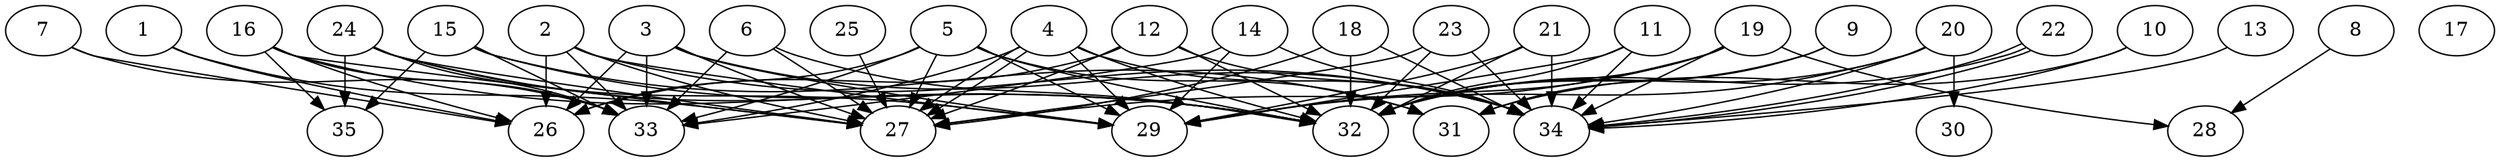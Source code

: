 // DAG automatically generated by daggen at Thu Oct  3 14:05:37 2019
// ./daggen --dot -n 35 --ccr 0.3 --fat 0.9 --regular 0.9 --density 0.6 --mindata 5242880 --maxdata 52428800 
digraph G {
  1 [size="34877440", alpha="0.14", expect_size="10463232"] 
  1 -> 26 [size ="10463232"]
  1 -> 27 [size ="10463232"]
  2 [size="22394880", alpha="0.09", expect_size="6718464"] 
  2 -> 26 [size ="6718464"]
  2 -> 27 [size ="6718464"]
  2 -> 29 [size ="6718464"]
  2 -> 33 [size ="6718464"]
  2 -> 34 [size ="6718464"]
  3 [size="54036480", alpha="0.13", expect_size="16210944"] 
  3 -> 26 [size ="16210944"]
  3 -> 27 [size ="16210944"]
  3 -> 29 [size ="16210944"]
  3 -> 33 [size ="16210944"]
  3 -> 34 [size ="16210944"]
  4 [size="169137493", alpha="0.07", expect_size="50741248"] 
  4 -> 27 [size ="50741248"]
  4 -> 27 [size ="50741248"]
  4 -> 29 [size ="50741248"]
  4 -> 32 [size ="50741248"]
  4 -> 33 [size ="50741248"]
  4 -> 34 [size ="50741248"]
  5 [size="133075627", alpha="0.02", expect_size="39922688"] 
  5 -> 26 [size ="39922688"]
  5 -> 27 [size ="39922688"]
  5 -> 29 [size ="39922688"]
  5 -> 31 [size ="39922688"]
  5 -> 32 [size ="39922688"]
  5 -> 33 [size ="39922688"]
  6 [size="35099307", alpha="0.01", expect_size="10529792"] 
  6 -> 27 [size ="10529792"]
  6 -> 32 [size ="10529792"]
  6 -> 33 [size ="10529792"]
  7 [size="31986347", alpha="0.02", expect_size="9595904"] 
  7 -> 26 [size ="9595904"]
  7 -> 33 [size ="9595904"]
  8 [size="78987947", alpha="0.14", expect_size="23696384"] 
  8 -> 28 [size ="23696384"]
  9 [size="149568853", alpha="0.15", expect_size="44870656"] 
  9 -> 31 [size ="44870656"]
  9 -> 32 [size ="44870656"]
  10 [size="174049280", alpha="0.12", expect_size="52214784"] 
  10 -> 31 [size ="52214784"]
  10 -> 34 [size ="52214784"]
  11 [size="164795733", alpha="0.10", expect_size="49438720"] 
  11 -> 29 [size ="49438720"]
  11 -> 32 [size ="49438720"]
  11 -> 34 [size ="49438720"]
  12 [size="117800960", alpha="0.14", expect_size="35340288"] 
  12 -> 26 [size ="35340288"]
  12 -> 27 [size ="35340288"]
  12 -> 32 [size ="35340288"]
  12 -> 34 [size ="35340288"]
  13 [size="31245653", alpha="0.09", expect_size="9373696"] 
  13 -> 34 [size ="9373696"]
  14 [size="136867840", alpha="0.12", expect_size="41060352"] 
  14 -> 29 [size ="41060352"]
  14 -> 33 [size ="41060352"]
  14 -> 34 [size ="41060352"]
  15 [size="35160747", alpha="0.12", expect_size="10548224"] 
  15 -> 31 [size ="10548224"]
  15 -> 32 [size ="10548224"]
  15 -> 33 [size ="10548224"]
  15 -> 35 [size ="10548224"]
  16 [size="53183147", alpha="0.14", expect_size="15954944"] 
  16 -> 26 [size ="15954944"]
  16 -> 27 [size ="15954944"]
  16 -> 32 [size ="15954944"]
  16 -> 33 [size ="15954944"]
  16 -> 35 [size ="15954944"]
  17 [size="60723200", alpha="0.15", expect_size="18216960"] 
  18 [size="79714987", alpha="0.15", expect_size="23914496"] 
  18 -> 27 [size ="23914496"]
  18 -> 32 [size ="23914496"]
  18 -> 34 [size ="23914496"]
  19 [size="32658773", alpha="0.18", expect_size="9797632"] 
  19 -> 27 [size ="9797632"]
  19 -> 28 [size ="9797632"]
  19 -> 29 [size ="9797632"]
  19 -> 32 [size ="9797632"]
  19 -> 34 [size ="9797632"]
  20 [size="146909867", alpha="0.04", expect_size="44072960"] 
  20 -> 29 [size ="44072960"]
  20 -> 30 [size ="44072960"]
  20 -> 32 [size ="44072960"]
  20 -> 34 [size ="44072960"]
  21 [size="87705600", alpha="0.13", expect_size="26311680"] 
  21 -> 29 [size ="26311680"]
  21 -> 32 [size ="26311680"]
  21 -> 34 [size ="26311680"]
  22 [size="168215893", alpha="0.02", expect_size="50464768"] 
  22 -> 32 [size ="50464768"]
  22 -> 34 [size ="50464768"]
  22 -> 34 [size ="50464768"]
  23 [size="123269120", alpha="0.17", expect_size="36980736"] 
  23 -> 27 [size ="36980736"]
  23 -> 32 [size ="36980736"]
  23 -> 34 [size ="36980736"]
  24 [size="37816320", alpha="0.10", expect_size="11344896"] 
  24 -> 27 [size ="11344896"]
  24 -> 29 [size ="11344896"]
  24 -> 32 [size ="11344896"]
  24 -> 33 [size ="11344896"]
  24 -> 35 [size ="11344896"]
  25 [size="129645227", alpha="0.18", expect_size="38893568"] 
  25 -> 27 [size ="38893568"]
  26 [size="67877547", alpha="0.08", expect_size="20363264"] 
  27 [size="23371093", alpha="0.00", expect_size="7011328"] 
  28 [size="141175467", alpha="0.00", expect_size="42352640"] 
  29 [size="99935573", alpha="0.17", expect_size="29980672"] 
  30 [size="81592320", alpha="0.14", expect_size="24477696"] 
  31 [size="115008853", alpha="0.09", expect_size="34502656"] 
  32 [size="60296533", alpha="0.17", expect_size="18088960"] 
  33 [size="79670613", alpha="0.07", expect_size="23901184"] 
  34 [size="52398080", alpha="0.12", expect_size="15719424"] 
  35 [size="130146987", alpha="0.20", expect_size="39044096"] 
}

